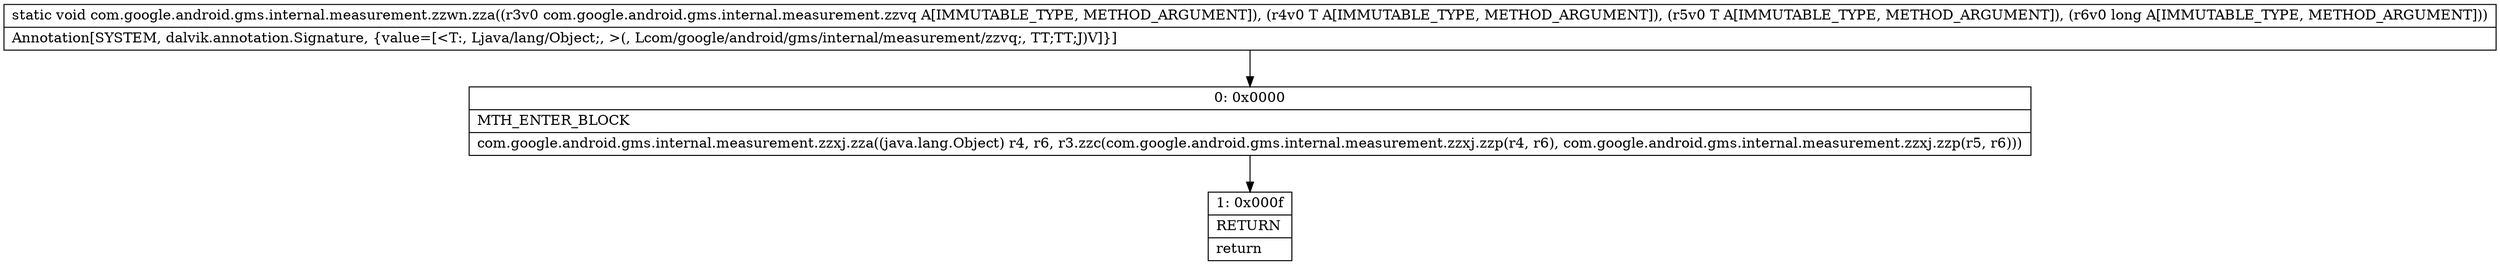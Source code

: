 digraph "CFG forcom.google.android.gms.internal.measurement.zzwn.zza(Lcom\/google\/android\/gms\/internal\/measurement\/zzvq;Ljava\/lang\/Object;Ljava\/lang\/Object;J)V" {
Node_0 [shape=record,label="{0\:\ 0x0000|MTH_ENTER_BLOCK\l|com.google.android.gms.internal.measurement.zzxj.zza((java.lang.Object) r4, r6, r3.zzc(com.google.android.gms.internal.measurement.zzxj.zzp(r4, r6), com.google.android.gms.internal.measurement.zzxj.zzp(r5, r6)))\l}"];
Node_1 [shape=record,label="{1\:\ 0x000f|RETURN\l|return\l}"];
MethodNode[shape=record,label="{static void com.google.android.gms.internal.measurement.zzwn.zza((r3v0 com.google.android.gms.internal.measurement.zzvq A[IMMUTABLE_TYPE, METHOD_ARGUMENT]), (r4v0 T A[IMMUTABLE_TYPE, METHOD_ARGUMENT]), (r5v0 T A[IMMUTABLE_TYPE, METHOD_ARGUMENT]), (r6v0 long A[IMMUTABLE_TYPE, METHOD_ARGUMENT]))  | Annotation[SYSTEM, dalvik.annotation.Signature, \{value=[\<T:, Ljava\/lang\/Object;, \>(, Lcom\/google\/android\/gms\/internal\/measurement\/zzvq;, TT;TT;J)V]\}]\l}"];
MethodNode -> Node_0;
Node_0 -> Node_1;
}

